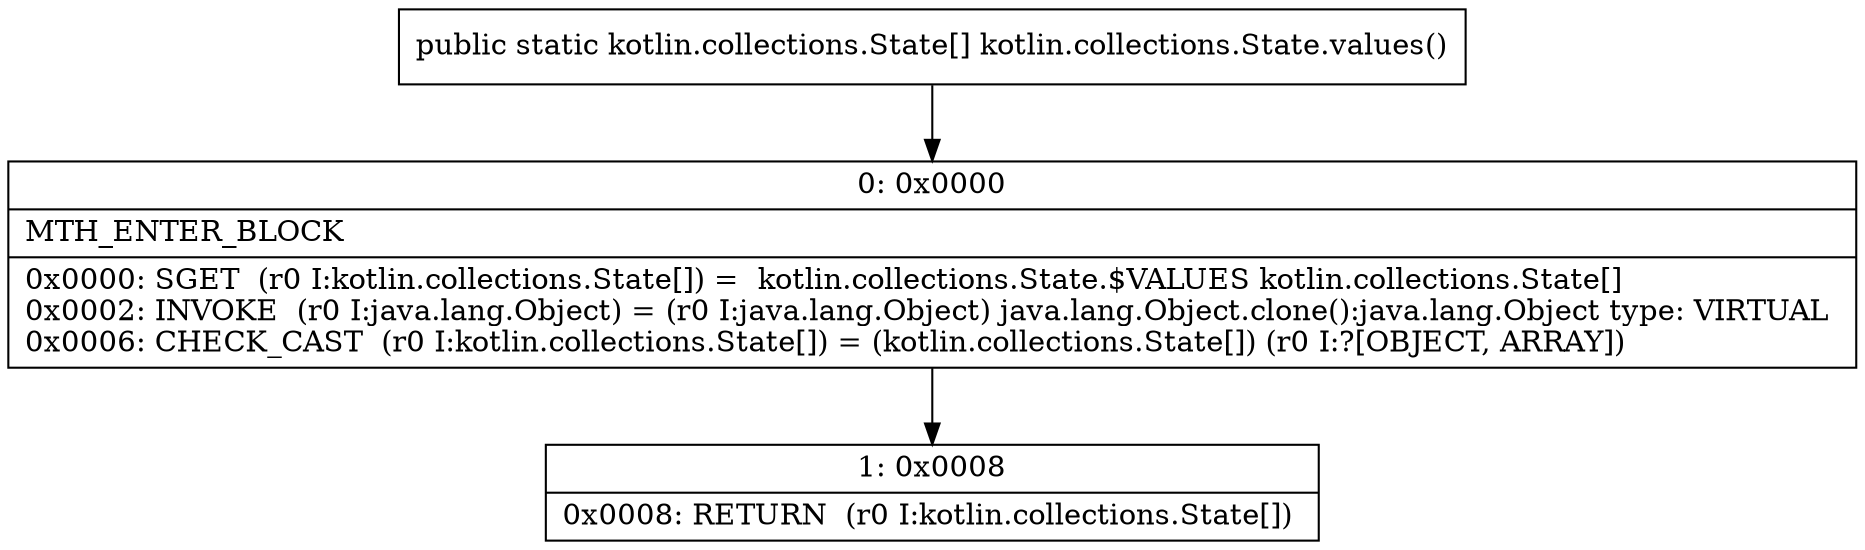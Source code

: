 digraph "CFG forkotlin.collections.State.values()[Lkotlin\/collections\/State;" {
Node_0 [shape=record,label="{0\:\ 0x0000|MTH_ENTER_BLOCK\l|0x0000: SGET  (r0 I:kotlin.collections.State[]) =  kotlin.collections.State.$VALUES kotlin.collections.State[] \l0x0002: INVOKE  (r0 I:java.lang.Object) = (r0 I:java.lang.Object) java.lang.Object.clone():java.lang.Object type: VIRTUAL \l0x0006: CHECK_CAST  (r0 I:kotlin.collections.State[]) = (kotlin.collections.State[]) (r0 I:?[OBJECT, ARRAY]) \l}"];
Node_1 [shape=record,label="{1\:\ 0x0008|0x0008: RETURN  (r0 I:kotlin.collections.State[]) \l}"];
MethodNode[shape=record,label="{public static kotlin.collections.State[] kotlin.collections.State.values() }"];
MethodNode -> Node_0;
Node_0 -> Node_1;
}

